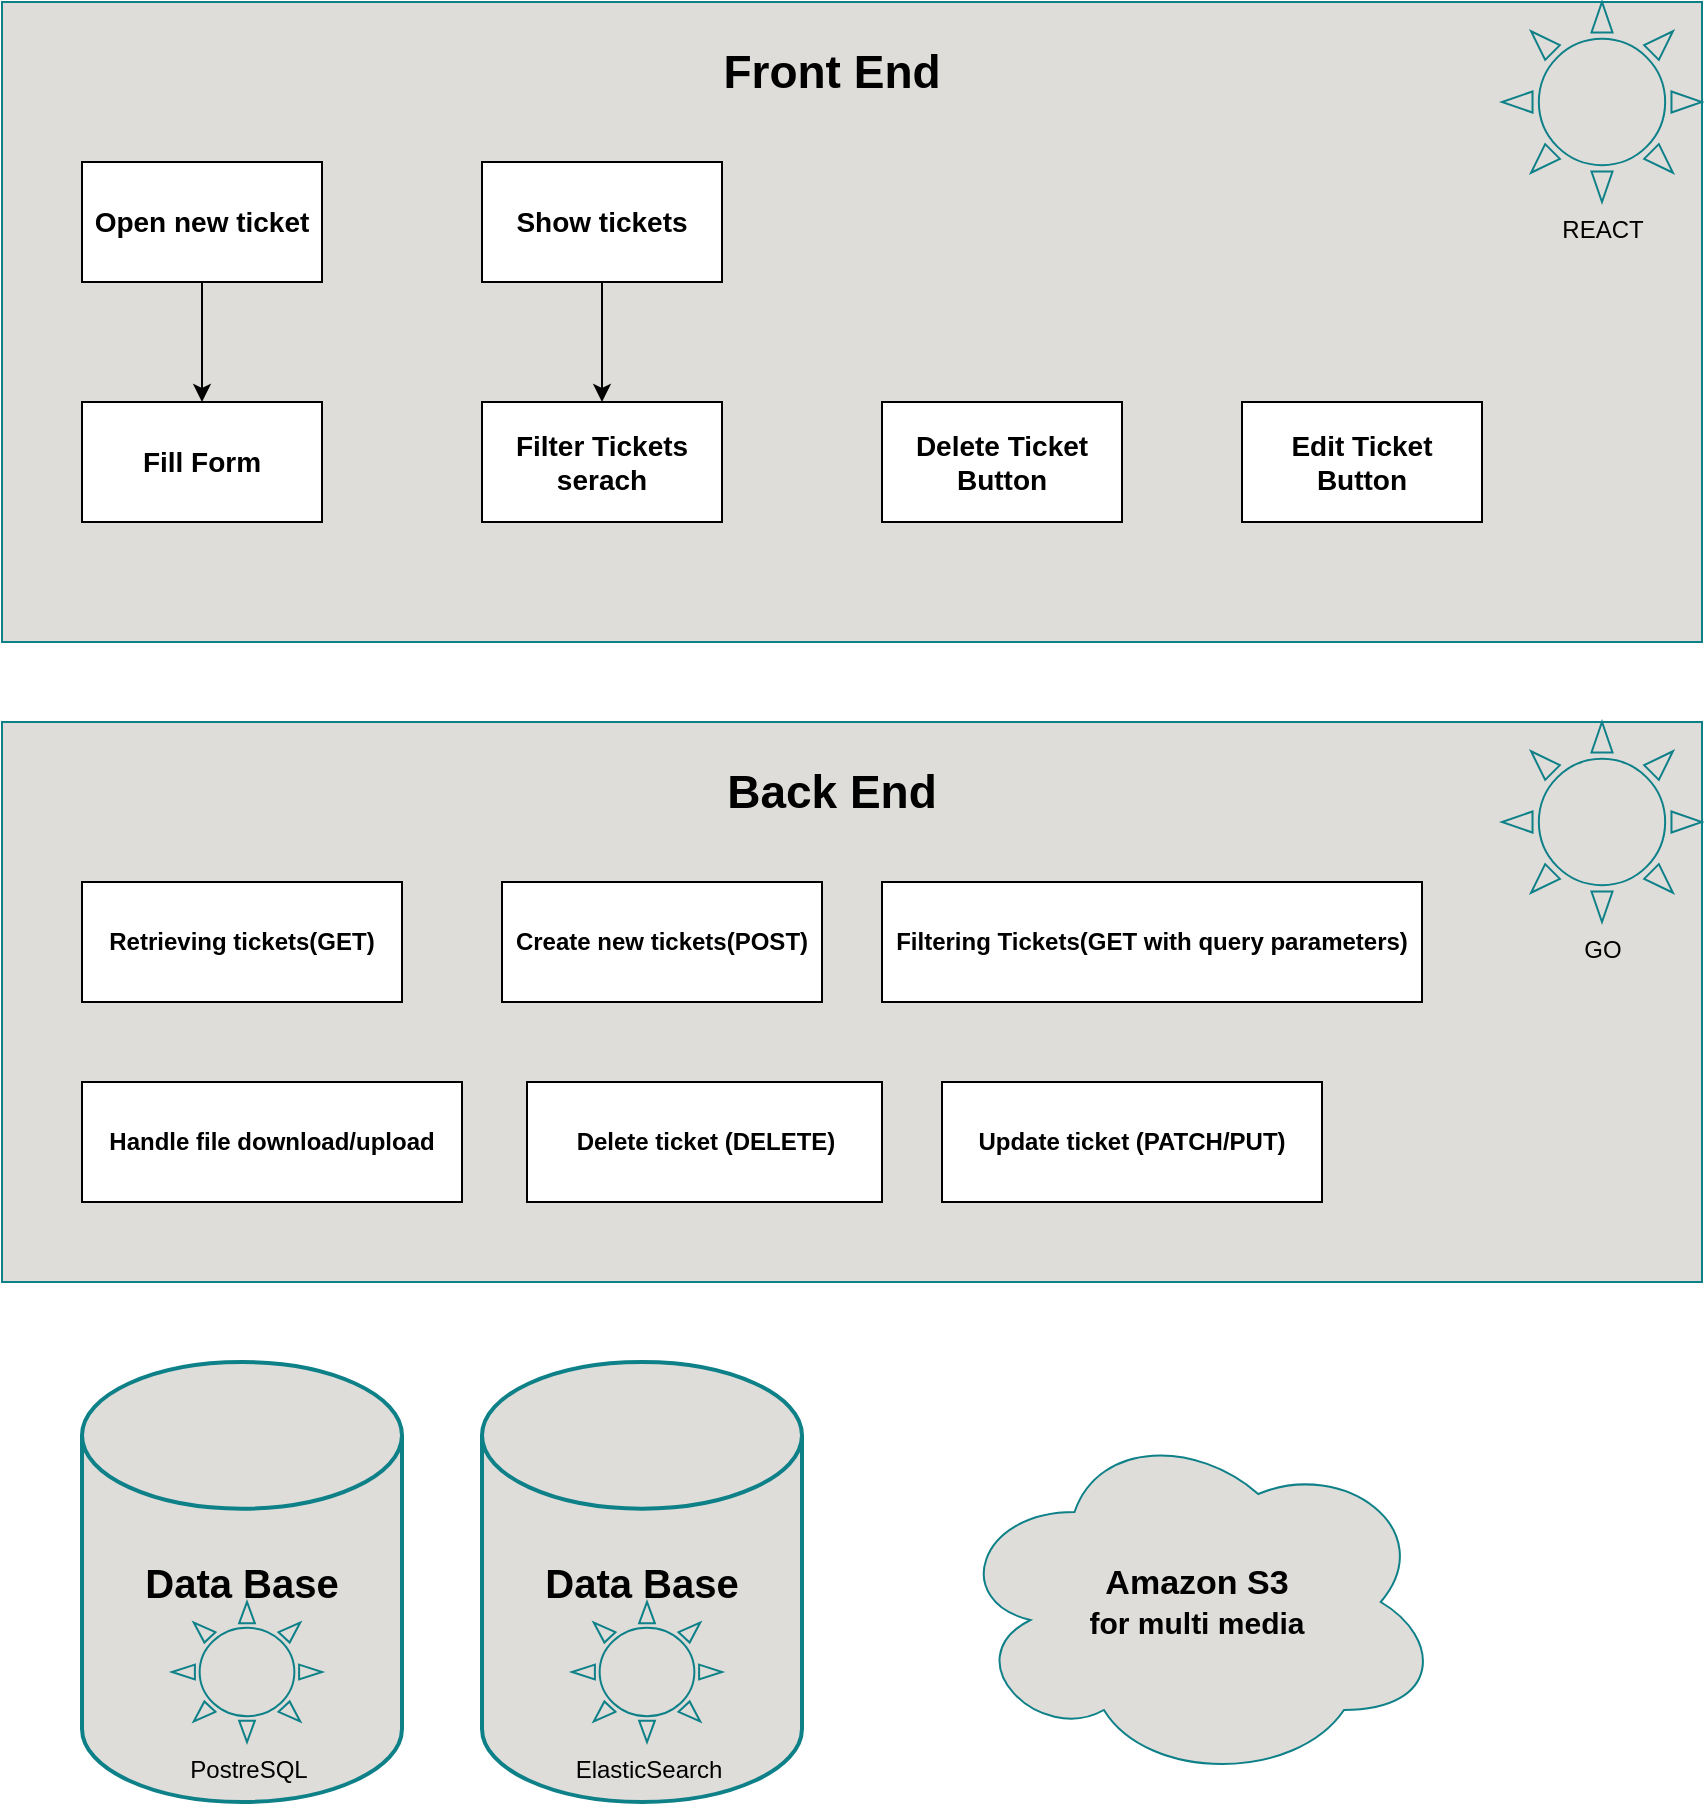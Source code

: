 <mxfile version="23.1.2" type="github">
  <diagram name="Page-1" id="-vBvK6VZyVo-eEwJGYQc">
    <mxGraphModel dx="1674" dy="800" grid="1" gridSize="10" guides="1" tooltips="1" connect="1" arrows="1" fold="1" page="1" pageScale="1" pageWidth="850" pageHeight="1100" math="0" shadow="0">
      <root>
        <mxCell id="0" />
        <mxCell id="1" parent="0" />
        <mxCell id="i81Mh-GNAX37pwzCof6u-17" value="" style="rounded=0;whiteSpace=wrap;html=1;movable=1;resizable=1;rotatable=1;deletable=1;editable=1;locked=0;connectable=1;fillColor=#deddda;strokeColor=#0e8088;" parent="1" vertex="1">
          <mxGeometry y="360" width="850" height="280" as="geometry" />
        </mxCell>
        <mxCell id="i81Mh-GNAX37pwzCof6u-9" value="" style="rounded=0;whiteSpace=wrap;html=1;movable=1;resizable=1;rotatable=1;deletable=1;editable=1;locked=0;connectable=1;fillColor=#deddda;strokeColor=#0e8088;" parent="1" vertex="1">
          <mxGeometry width="850" height="320" as="geometry" />
        </mxCell>
        <mxCell id="i81Mh-GNAX37pwzCof6u-6" value="" style="edgeStyle=orthogonalEdgeStyle;rounded=0;orthogonalLoop=1;jettySize=auto;html=1;fontStyle=1;fontSize=14;" parent="1" source="i81Mh-GNAX37pwzCof6u-1" target="i81Mh-GNAX37pwzCof6u-5" edge="1">
          <mxGeometry relative="1" as="geometry" />
        </mxCell>
        <mxCell id="i81Mh-GNAX37pwzCof6u-1" value="Show tickets" style="rounded=0;whiteSpace=wrap;html=1;fontStyle=1;fontSize=14;" parent="1" vertex="1">
          <mxGeometry x="240" y="80" width="120" height="60" as="geometry" />
        </mxCell>
        <mxCell id="i81Mh-GNAX37pwzCof6u-8" value="" style="edgeStyle=orthogonalEdgeStyle;rounded=0;orthogonalLoop=1;jettySize=auto;html=1;fontStyle=1;fontSize=14;" parent="1" source="i81Mh-GNAX37pwzCof6u-2" target="i81Mh-GNAX37pwzCof6u-7" edge="1">
          <mxGeometry relative="1" as="geometry" />
        </mxCell>
        <mxCell id="i81Mh-GNAX37pwzCof6u-2" value="Open new ticket" style="rounded=0;whiteSpace=wrap;html=1;fontStyle=1;fontSize=14;" parent="1" vertex="1">
          <mxGeometry x="40" y="80" width="120" height="60" as="geometry" />
        </mxCell>
        <mxCell id="i81Mh-GNAX37pwzCof6u-3" value="Edit Ticket&lt;br&gt;Button" style="rounded=0;whiteSpace=wrap;html=1;fontStyle=1;fontSize=14;" parent="1" vertex="1">
          <mxGeometry x="620" y="200" width="120" height="60" as="geometry" />
        </mxCell>
        <mxCell id="i81Mh-GNAX37pwzCof6u-4" value="Delete Ticket&lt;br&gt;Button" style="rounded=0;whiteSpace=wrap;html=1;fontStyle=1;fontSize=14;" parent="1" vertex="1">
          <mxGeometry x="440" y="200" width="120" height="60" as="geometry" />
        </mxCell>
        <mxCell id="i81Mh-GNAX37pwzCof6u-5" value="Filter Tickets serach" style="rounded=0;whiteSpace=wrap;html=1;fontStyle=1;fontSize=14;" parent="1" vertex="1">
          <mxGeometry x="240" y="200" width="120" height="60" as="geometry" />
        </mxCell>
        <mxCell id="i81Mh-GNAX37pwzCof6u-7" value="Fill Form" style="whiteSpace=wrap;html=1;rounded=0;fontStyle=1;fontSize=14;" parent="1" vertex="1">
          <mxGeometry x="40" y="200" width="120" height="60" as="geometry" />
        </mxCell>
        <mxCell id="i81Mh-GNAX37pwzCof6u-10" value="&lt;b style=&quot;font-size: 23px;&quot;&gt;Front End&lt;br style=&quot;font-size: 23px;&quot;&gt;&lt;/b&gt;" style="text;html=1;strokeColor=none;fillColor=none;align=center;verticalAlign=middle;whiteSpace=wrap;rounded=0;fontSize=23;" parent="1" vertex="1">
          <mxGeometry x="320" y="20" width="190" height="30" as="geometry" />
        </mxCell>
        <mxCell id="i81Mh-GNAX37pwzCof6u-11" value="&lt;b&gt;Retrieving tickets(GET)&lt;br&gt;&lt;/b&gt;" style="rounded=0;whiteSpace=wrap;html=1;" parent="1" vertex="1">
          <mxGeometry x="40" y="440" width="160" height="60" as="geometry" />
        </mxCell>
        <mxCell id="i81Mh-GNAX37pwzCof6u-12" value="&lt;b&gt;Create new tickets(POST)&lt;br&gt;&lt;/b&gt;" style="rounded=0;whiteSpace=wrap;html=1;" parent="1" vertex="1">
          <mxGeometry x="250" y="440" width="160" height="60" as="geometry" />
        </mxCell>
        <mxCell id="i81Mh-GNAX37pwzCof6u-13" value="&lt;b&gt;Filtering Tickets(GET with query parameters)&lt;br&gt;&lt;/b&gt;" style="rounded=0;whiteSpace=wrap;html=1;" parent="1" vertex="1">
          <mxGeometry x="440" y="440" width="270" height="60" as="geometry" />
        </mxCell>
        <mxCell id="i81Mh-GNAX37pwzCof6u-14" value="&lt;b&gt;Update ticket (PATCH/PUT)&lt;br&gt;&lt;/b&gt;" style="rounded=0;whiteSpace=wrap;html=1;" parent="1" vertex="1">
          <mxGeometry x="470" y="540" width="190" height="60" as="geometry" />
        </mxCell>
        <mxCell id="i81Mh-GNAX37pwzCof6u-18" value="&lt;b&gt;Back End&lt;br&gt;&lt;/b&gt;" style="text;html=1;strokeColor=none;fillColor=none;align=center;verticalAlign=middle;whiteSpace=wrap;rounded=0;fontSize=23;" parent="1" vertex="1">
          <mxGeometry x="320" y="380" width="190" height="30" as="geometry" />
        </mxCell>
        <mxCell id="i81Mh-GNAX37pwzCof6u-19" value="&lt;font style=&quot;font-size: 20px;&quot;&gt;&lt;b&gt;Data Base&lt;/b&gt;&lt;br&gt;&lt;/font&gt;" style="strokeWidth=2;html=1;shape=mxgraph.flowchart.database;whiteSpace=wrap;rounded=0;strokeColor=#0e8088;align=center;verticalAlign=middle;fontFamily=Helvetica;fontSize=12;fontColor=default;fillColor=#deddda;" parent="1" vertex="1">
          <mxGeometry x="40" y="680" width="160" height="220" as="geometry" />
        </mxCell>
        <mxCell id="i81Mh-GNAX37pwzCof6u-20" value="&lt;div style=&quot;font-size: 17px;&quot;&gt;&lt;font style=&quot;font-size: 17px;&quot;&gt;&lt;b&gt;Amazon S3&lt;br&gt;&lt;/b&gt;&lt;/font&gt;&lt;/div&gt;&lt;div style=&quot;font-size: 15px;&quot;&gt;&lt;font style=&quot;font-size: 15px;&quot;&gt;&lt;b&gt;&lt;font style=&quot;font-size: 15px;&quot;&gt;for multi media&lt;/font&gt;&lt;br&gt;&lt;/b&gt;&lt;/font&gt;&lt;/div&gt;" style="ellipse;shape=cloud;whiteSpace=wrap;html=1;rounded=0;strokeColor=#0e8088;align=center;verticalAlign=middle;fontFamily=Helvetica;fontSize=12;fontColor=default;fillColor=#deddda;" parent="1" vertex="1">
          <mxGeometry x="475" y="710" width="245" height="180" as="geometry" />
        </mxCell>
        <mxCell id="i81Mh-GNAX37pwzCof6u-21" value="REACT" style="verticalLabelPosition=bottom;verticalAlign=top;html=1;shape=mxgraph.basic.sun;rounded=0;strokeColor=#0e8088;align=center;fontFamily=Helvetica;fontSize=12;fontColor=default;fillColor=#deddda;" parent="1" vertex="1">
          <mxGeometry x="750" width="100" height="100" as="geometry" />
        </mxCell>
        <mxCell id="i81Mh-GNAX37pwzCof6u-23" value="GO" style="verticalLabelPosition=bottom;verticalAlign=top;html=1;shape=mxgraph.basic.sun;rounded=0;strokeColor=#0e8088;align=center;fontFamily=Helvetica;fontSize=12;fontColor=default;fillColor=#deddda;" parent="1" vertex="1">
          <mxGeometry x="750" y="360" width="100" height="100" as="geometry" />
        </mxCell>
        <mxCell id="i81Mh-GNAX37pwzCof6u-26" value="PostreSQL" style="verticalLabelPosition=bottom;verticalAlign=top;html=1;shape=mxgraph.basic.sun;rounded=0;strokeColor=#0e8088;align=center;fontFamily=Helvetica;fontSize=12;fontColor=default;fillColor=#deddda;" parent="1" vertex="1">
          <mxGeometry x="85" y="800" width="75" height="70" as="geometry" />
        </mxCell>
        <mxCell id="i81Mh-GNAX37pwzCof6u-27" value="&lt;font style=&quot;font-size: 20px;&quot;&gt;&lt;b&gt;Data Base&lt;/b&gt;&lt;br&gt;&lt;/font&gt;" style="strokeWidth=2;html=1;shape=mxgraph.flowchart.database;whiteSpace=wrap;rounded=0;strokeColor=#0e8088;align=center;verticalAlign=middle;fontFamily=Helvetica;fontSize=12;fontColor=default;fillColor=#deddda;" parent="1" vertex="1">
          <mxGeometry x="240" y="680" width="160" height="220" as="geometry" />
        </mxCell>
        <mxCell id="i81Mh-GNAX37pwzCof6u-28" value="ElasticSearch" style="verticalLabelPosition=bottom;verticalAlign=top;html=1;shape=mxgraph.basic.sun;rounded=0;strokeColor=#0e8088;align=center;fontFamily=Helvetica;fontSize=12;fontColor=default;fillColor=#deddda;" parent="1" vertex="1">
          <mxGeometry x="285" y="800" width="75" height="70" as="geometry" />
        </mxCell>
        <mxCell id="i81Mh-GNAX37pwzCof6u-29" value="&lt;b&gt;Delete ticket (DELETE)&lt;br&gt;&lt;/b&gt;" style="rounded=0;whiteSpace=wrap;html=1;" parent="1" vertex="1">
          <mxGeometry x="262.5" y="540" width="177.5" height="60" as="geometry" />
        </mxCell>
        <mxCell id="i81Mh-GNAX37pwzCof6u-30" value="&lt;b&gt;Handle file download/upload&lt;br&gt;&lt;/b&gt;" style="rounded=0;whiteSpace=wrap;html=1;" parent="1" vertex="1">
          <mxGeometry x="40" y="540" width="190" height="60" as="geometry" />
        </mxCell>
      </root>
    </mxGraphModel>
  </diagram>
</mxfile>
